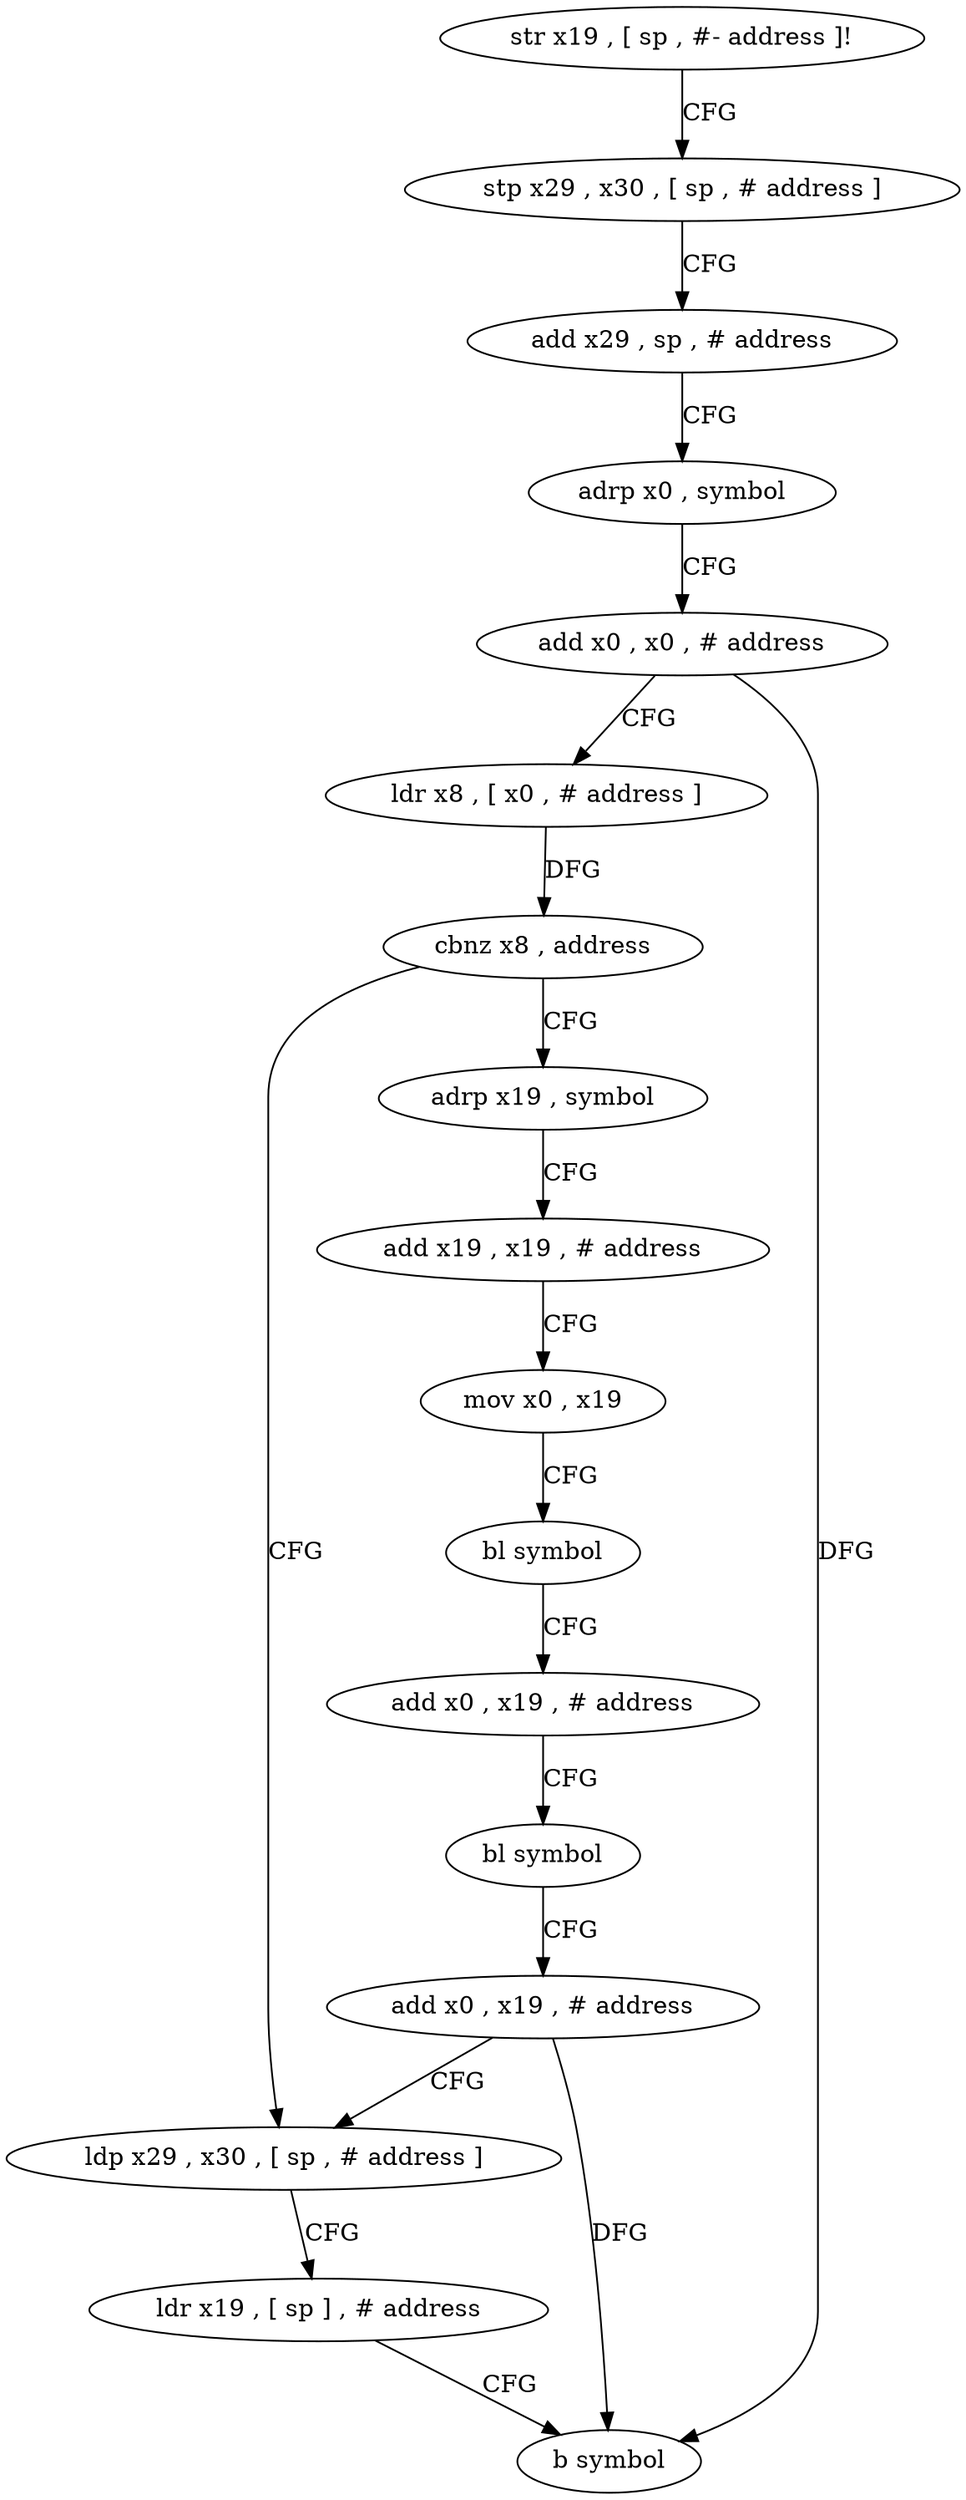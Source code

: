 digraph "func" {
"4218932" [label = "str x19 , [ sp , #- address ]!" ]
"4218936" [label = "stp x29 , x30 , [ sp , # address ]" ]
"4218940" [label = "add x29 , sp , # address" ]
"4218944" [label = "adrp x0 , symbol" ]
"4218948" [label = "add x0 , x0 , # address" ]
"4218952" [label = "ldr x8 , [ x0 , # address ]" ]
"4218956" [label = "cbnz x8 , address" ]
"4218988" [label = "ldp x29 , x30 , [ sp , # address ]" ]
"4218960" [label = "adrp x19 , symbol" ]
"4218992" [label = "ldr x19 , [ sp ] , # address" ]
"4218996" [label = "b symbol" ]
"4218964" [label = "add x19 , x19 , # address" ]
"4218968" [label = "mov x0 , x19" ]
"4218972" [label = "bl symbol" ]
"4218976" [label = "add x0 , x19 , # address" ]
"4218980" [label = "bl symbol" ]
"4218984" [label = "add x0 , x19 , # address" ]
"4218932" -> "4218936" [ label = "CFG" ]
"4218936" -> "4218940" [ label = "CFG" ]
"4218940" -> "4218944" [ label = "CFG" ]
"4218944" -> "4218948" [ label = "CFG" ]
"4218948" -> "4218952" [ label = "CFG" ]
"4218948" -> "4218996" [ label = "DFG" ]
"4218952" -> "4218956" [ label = "DFG" ]
"4218956" -> "4218988" [ label = "CFG" ]
"4218956" -> "4218960" [ label = "CFG" ]
"4218988" -> "4218992" [ label = "CFG" ]
"4218960" -> "4218964" [ label = "CFG" ]
"4218992" -> "4218996" [ label = "CFG" ]
"4218964" -> "4218968" [ label = "CFG" ]
"4218968" -> "4218972" [ label = "CFG" ]
"4218972" -> "4218976" [ label = "CFG" ]
"4218976" -> "4218980" [ label = "CFG" ]
"4218980" -> "4218984" [ label = "CFG" ]
"4218984" -> "4218988" [ label = "CFG" ]
"4218984" -> "4218996" [ label = "DFG" ]
}
